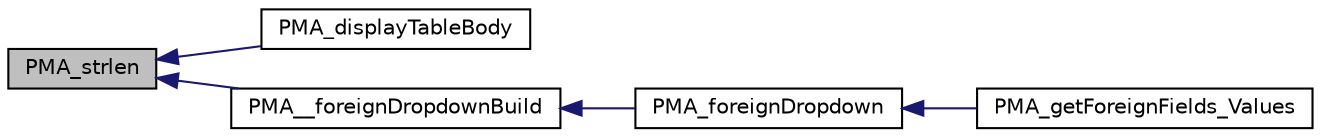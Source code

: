 digraph G
{
  edge [fontname="Helvetica",fontsize="10",labelfontname="Helvetica",labelfontsize="10"];
  node [fontname="Helvetica",fontsize="10",shape=record];
  rankdir="LR";
  Node1 [label="PMA_strlen",height=0.2,width=0.4,color="black", fillcolor="grey75", style="filled" fontcolor="black"];
  Node1 -> Node2 [dir="back",color="midnightblue",fontsize="10",style="solid",fontname="Helvetica"];
  Node2 [label="PMA_displayTableBody",height=0.2,width=0.4,color="black", fillcolor="white", style="filled",URL="$display__tbl_8lib_8php.html#a584c8e9b54e86afef57d654e60a836ed",tooltip="Displays the body of the results table."];
  Node1 -> Node3 [dir="back",color="midnightblue",fontsize="10",style="solid",fontname="Helvetica"];
  Node3 [label="PMA__foreignDropdownBuild",height=0.2,width=0.4,color="black", fillcolor="white", style="filled",URL="$relation_8lib_8php.html#afcaa3528149346e0145935cc87d050b0",tooltip="Prepares the dropdown for one mode."];
  Node3 -> Node4 [dir="back",color="midnightblue",fontsize="10",style="solid",fontname="Helvetica"];
  Node4 [label="PMA_foreignDropdown",height=0.2,width=0.4,color="black", fillcolor="white", style="filled",URL="$relation_8lib_8php.html#a6bc36e1b0f6de6160a100084b572258f",tooltip="Outputs dropdown with values of foreign fields."];
  Node4 -> Node5 [dir="back",color="midnightblue",fontsize="10",style="solid",fontname="Helvetica"];
  Node5 [label="PMA_getForeignFields_Values",height=0.2,width=0.4,color="black", fillcolor="white", style="filled",URL="$tbl__select_8lib_8php.html#ae7f5731d913fedd05b08fae1e999bcf5",tooltip="Creates the HTML content for: 1) Browsing foreign data for a field."];
}

